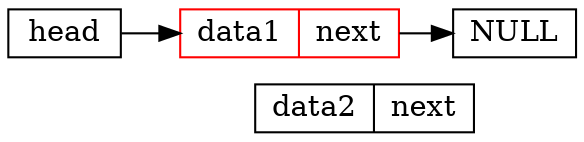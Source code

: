 
digraph add_node_2_1 {
    layout=neato;
    node [shape = record,height=.1];
    node0[label = "head", pos = "0,0!"];
    node1[label = "data1|next", pos = "1.5,0!", color = "RED"];
    node2[label = "data2|next", pos = "2,-0.5!"];
    node3[label = "NULL", pos = "3,0!"];

    node0->node1->node3;
    node2;
} 
